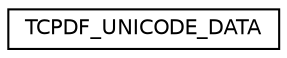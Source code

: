 digraph G
{
  edge [fontname="Helvetica",fontsize="10",labelfontname="Helvetica",labelfontsize="10"];
  node [fontname="Helvetica",fontsize="10",shape=record];
  rankdir="LR";
  Node1 [label="TCPDF_UNICODE_DATA",height=0.2,width=0.4,color="black", fillcolor="white", style="filled",URL="$classTCPDF__UNICODE__DATA.html",tooltip="This is a PHP class containing UnicOde data for TCPDF library."];
}
